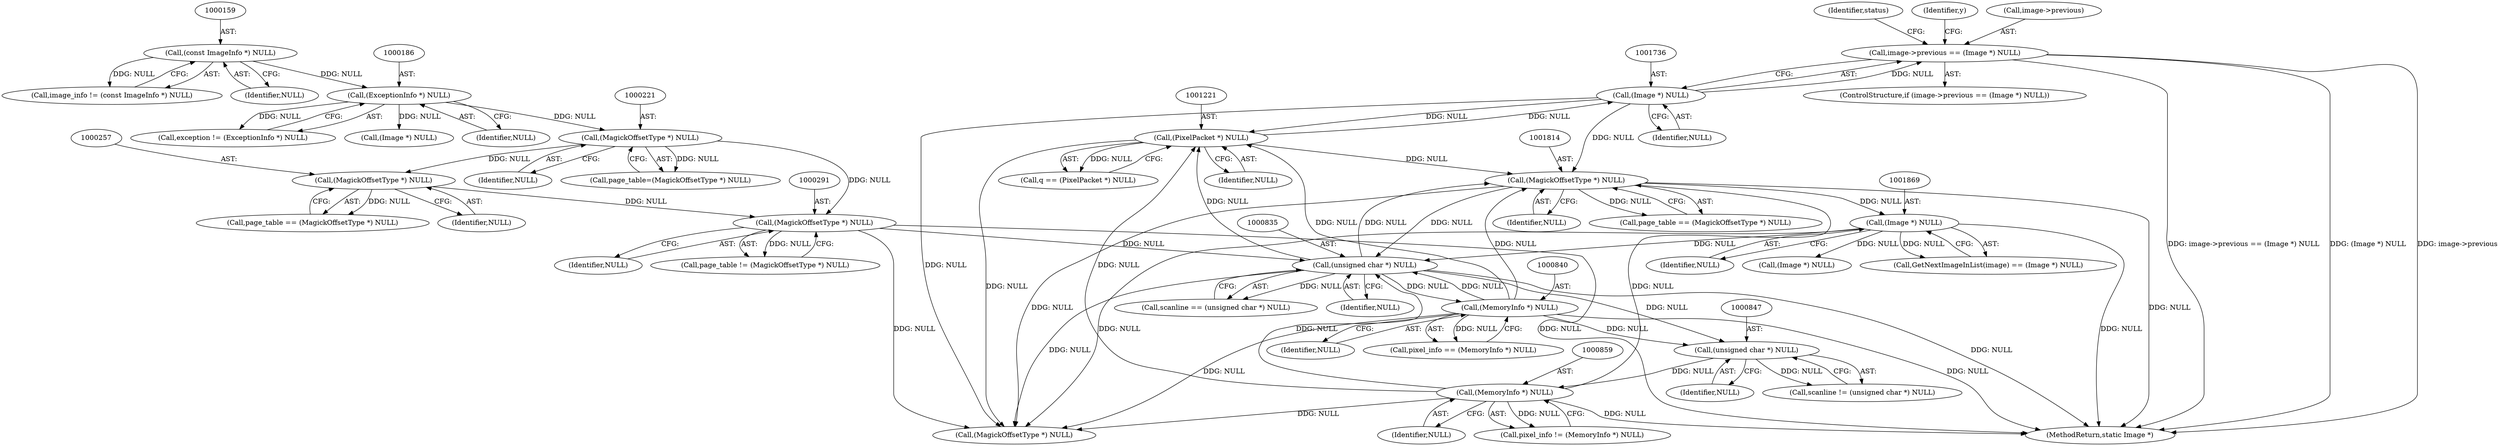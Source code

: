 digraph "0_ImageMagick_f6e9d0d9955e85bdd7540b251cd50d598dacc5e6_44@pointer" {
"1001731" [label="(Call,image->previous == (Image *) NULL)"];
"1001735" [label="(Call,(Image *) NULL)"];
"1001220" [label="(Call,(PixelPacket *) NULL)"];
"1000858" [label="(Call,(MemoryInfo *) NULL)"];
"1000846" [label="(Call,(unsigned char *) NULL)"];
"1000834" [label="(Call,(unsigned char *) NULL)"];
"1001868" [label="(Call,(Image *) NULL)"];
"1001813" [label="(Call,(MagickOffsetType *) NULL)"];
"1000839" [label="(Call,(MemoryInfo *) NULL)"];
"1000290" [label="(Call,(MagickOffsetType *) NULL)"];
"1000220" [label="(Call,(MagickOffsetType *) NULL)"];
"1000185" [label="(Call,(ExceptionInfo *) NULL)"];
"1000158" [label="(Call,(const ImageInfo *) NULL)"];
"1000256" [label="(Call,(MagickOffsetType *) NULL)"];
"1000185" [label="(Call,(ExceptionInfo *) NULL)"];
"1000160" [label="(Identifier,NULL)"];
"1000832" [label="(Call,scanline == (unsigned char *) NULL)"];
"1001868" [label="(Call,(Image *) NULL)"];
"1000839" [label="(Call,(MemoryInfo *) NULL)"];
"1001815" [label="(Identifier,NULL)"];
"1001220" [label="(Call,(PixelPacket *) NULL)"];
"1001222" [label="(Identifier,NULL)"];
"1000288" [label="(Call,page_table != (MagickOffsetType *) NULL)"];
"1001865" [label="(Call,GetNextImageInList(image) == (Image *) NULL)"];
"1000158" [label="(Call,(const ImageInfo *) NULL)"];
"1000156" [label="(Call,image_info != (const ImageInfo *) NULL)"];
"1001731" [label="(Call,image->previous == (Image *) NULL)"];
"1000841" [label="(Identifier,NULL)"];
"1000187" [label="(Identifier,NULL)"];
"1000215" [label="(Call,(Image *) NULL)"];
"1001901" [label="(Call,(MagickOffsetType *) NULL)"];
"1000848" [label="(Identifier,NULL)"];
"1000836" [label="(Identifier,NULL)"];
"1000256" [label="(Call,(MagickOffsetType *) NULL)"];
"1001735" [label="(Call,(Image *) NULL)"];
"1000292" [label="(Identifier,NULL)"];
"1001811" [label="(Call,page_table == (MagickOffsetType *) NULL)"];
"1000254" [label="(Call,page_table == (MagickOffsetType *) NULL)"];
"1000290" [label="(Call,(MagickOffsetType *) NULL)"];
"1001870" [label="(Identifier,NULL)"];
"1001740" [label="(Identifier,status)"];
"1000258" [label="(Identifier,NULL)"];
"1001191" [label="(Identifier,y)"];
"1000858" [label="(Call,(MemoryInfo *) NULL)"];
"1000222" [label="(Identifier,NULL)"];
"1000220" [label="(Call,(MagickOffsetType *) NULL)"];
"1001732" [label="(Call,image->previous)"];
"1001813" [label="(Call,(MagickOffsetType *) NULL)"];
"1001730" [label="(ControlStructure,if (image->previous == (Image *) NULL))"];
"1001218" [label="(Call,q == (PixelPacket *) NULL)"];
"1001917" [label="(MethodReturn,static Image *)"];
"1000860" [label="(Identifier,NULL)"];
"1000218" [label="(Call,page_table=(MagickOffsetType *) NULL)"];
"1000183" [label="(Call,exception != (ExceptionInfo *) NULL)"];
"1000834" [label="(Call,(unsigned char *) NULL)"];
"1001737" [label="(Identifier,NULL)"];
"1000837" [label="(Call,pixel_info == (MemoryInfo *) NULL)"];
"1000846" [label="(Call,(unsigned char *) NULL)"];
"1000844" [label="(Call,scanline != (unsigned char *) NULL)"];
"1001877" [label="(Call,(Image *) NULL)"];
"1000856" [label="(Call,pixel_info != (MemoryInfo *) NULL)"];
"1001731" -> "1001730"  [label="AST: "];
"1001731" -> "1001735"  [label="CFG: "];
"1001732" -> "1001731"  [label="AST: "];
"1001735" -> "1001731"  [label="AST: "];
"1001740" -> "1001731"  [label="CFG: "];
"1001191" -> "1001731"  [label="CFG: "];
"1001731" -> "1001917"  [label="DDG: image->previous == (Image *) NULL"];
"1001731" -> "1001917"  [label="DDG: (Image *) NULL"];
"1001731" -> "1001917"  [label="DDG: image->previous"];
"1001735" -> "1001731"  [label="DDG: NULL"];
"1001735" -> "1001737"  [label="CFG: "];
"1001736" -> "1001735"  [label="AST: "];
"1001737" -> "1001735"  [label="AST: "];
"1001735" -> "1001220"  [label="DDG: NULL"];
"1001220" -> "1001735"  [label="DDG: NULL"];
"1001735" -> "1001813"  [label="DDG: NULL"];
"1001735" -> "1001901"  [label="DDG: NULL"];
"1001220" -> "1001218"  [label="AST: "];
"1001220" -> "1001222"  [label="CFG: "];
"1001221" -> "1001220"  [label="AST: "];
"1001222" -> "1001220"  [label="AST: "];
"1001218" -> "1001220"  [label="CFG: "];
"1001220" -> "1001218"  [label="DDG: NULL"];
"1000858" -> "1001220"  [label="DDG: NULL"];
"1000834" -> "1001220"  [label="DDG: NULL"];
"1000839" -> "1001220"  [label="DDG: NULL"];
"1001220" -> "1001813"  [label="DDG: NULL"];
"1001220" -> "1001901"  [label="DDG: NULL"];
"1000858" -> "1000856"  [label="AST: "];
"1000858" -> "1000860"  [label="CFG: "];
"1000859" -> "1000858"  [label="AST: "];
"1000860" -> "1000858"  [label="AST: "];
"1000856" -> "1000858"  [label="CFG: "];
"1000858" -> "1001917"  [label="DDG: NULL"];
"1000858" -> "1000834"  [label="DDG: NULL"];
"1000858" -> "1000856"  [label="DDG: NULL"];
"1000846" -> "1000858"  [label="DDG: NULL"];
"1000858" -> "1001813"  [label="DDG: NULL"];
"1000858" -> "1001901"  [label="DDG: NULL"];
"1000846" -> "1000844"  [label="AST: "];
"1000846" -> "1000848"  [label="CFG: "];
"1000847" -> "1000846"  [label="AST: "];
"1000848" -> "1000846"  [label="AST: "];
"1000844" -> "1000846"  [label="CFG: "];
"1000846" -> "1000844"  [label="DDG: NULL"];
"1000834" -> "1000846"  [label="DDG: NULL"];
"1000839" -> "1000846"  [label="DDG: NULL"];
"1000834" -> "1000832"  [label="AST: "];
"1000834" -> "1000836"  [label="CFG: "];
"1000835" -> "1000834"  [label="AST: "];
"1000836" -> "1000834"  [label="AST: "];
"1000832" -> "1000834"  [label="CFG: "];
"1000834" -> "1001917"  [label="DDG: NULL"];
"1000834" -> "1000832"  [label="DDG: NULL"];
"1001868" -> "1000834"  [label="DDG: NULL"];
"1000290" -> "1000834"  [label="DDG: NULL"];
"1001813" -> "1000834"  [label="DDG: NULL"];
"1000839" -> "1000834"  [label="DDG: NULL"];
"1000834" -> "1000839"  [label="DDG: NULL"];
"1000834" -> "1001813"  [label="DDG: NULL"];
"1000834" -> "1001901"  [label="DDG: NULL"];
"1001868" -> "1001865"  [label="AST: "];
"1001868" -> "1001870"  [label="CFG: "];
"1001869" -> "1001868"  [label="AST: "];
"1001870" -> "1001868"  [label="AST: "];
"1001865" -> "1001868"  [label="CFG: "];
"1001868" -> "1001917"  [label="DDG: NULL"];
"1001868" -> "1001865"  [label="DDG: NULL"];
"1001813" -> "1001868"  [label="DDG: NULL"];
"1001868" -> "1001877"  [label="DDG: NULL"];
"1001868" -> "1001901"  [label="DDG: NULL"];
"1001813" -> "1001811"  [label="AST: "];
"1001813" -> "1001815"  [label="CFG: "];
"1001814" -> "1001813"  [label="AST: "];
"1001815" -> "1001813"  [label="AST: "];
"1001811" -> "1001813"  [label="CFG: "];
"1001813" -> "1001917"  [label="DDG: NULL"];
"1001813" -> "1001811"  [label="DDG: NULL"];
"1000839" -> "1001813"  [label="DDG: NULL"];
"1001813" -> "1001901"  [label="DDG: NULL"];
"1000839" -> "1000837"  [label="AST: "];
"1000839" -> "1000841"  [label="CFG: "];
"1000840" -> "1000839"  [label="AST: "];
"1000841" -> "1000839"  [label="AST: "];
"1000837" -> "1000839"  [label="CFG: "];
"1000839" -> "1001917"  [label="DDG: NULL"];
"1000839" -> "1000837"  [label="DDG: NULL"];
"1000839" -> "1001901"  [label="DDG: NULL"];
"1000290" -> "1000288"  [label="AST: "];
"1000290" -> "1000292"  [label="CFG: "];
"1000291" -> "1000290"  [label="AST: "];
"1000292" -> "1000290"  [label="AST: "];
"1000288" -> "1000290"  [label="CFG: "];
"1000290" -> "1001917"  [label="DDG: NULL"];
"1000290" -> "1000288"  [label="DDG: NULL"];
"1000220" -> "1000290"  [label="DDG: NULL"];
"1000256" -> "1000290"  [label="DDG: NULL"];
"1000290" -> "1001901"  [label="DDG: NULL"];
"1000220" -> "1000218"  [label="AST: "];
"1000220" -> "1000222"  [label="CFG: "];
"1000221" -> "1000220"  [label="AST: "];
"1000222" -> "1000220"  [label="AST: "];
"1000218" -> "1000220"  [label="CFG: "];
"1000220" -> "1000218"  [label="DDG: NULL"];
"1000185" -> "1000220"  [label="DDG: NULL"];
"1000220" -> "1000256"  [label="DDG: NULL"];
"1000185" -> "1000183"  [label="AST: "];
"1000185" -> "1000187"  [label="CFG: "];
"1000186" -> "1000185"  [label="AST: "];
"1000187" -> "1000185"  [label="AST: "];
"1000183" -> "1000185"  [label="CFG: "];
"1000185" -> "1000183"  [label="DDG: NULL"];
"1000158" -> "1000185"  [label="DDG: NULL"];
"1000185" -> "1000215"  [label="DDG: NULL"];
"1000158" -> "1000156"  [label="AST: "];
"1000158" -> "1000160"  [label="CFG: "];
"1000159" -> "1000158"  [label="AST: "];
"1000160" -> "1000158"  [label="AST: "];
"1000156" -> "1000158"  [label="CFG: "];
"1000158" -> "1000156"  [label="DDG: NULL"];
"1000256" -> "1000254"  [label="AST: "];
"1000256" -> "1000258"  [label="CFG: "];
"1000257" -> "1000256"  [label="AST: "];
"1000258" -> "1000256"  [label="AST: "];
"1000254" -> "1000256"  [label="CFG: "];
"1000256" -> "1000254"  [label="DDG: NULL"];
}

